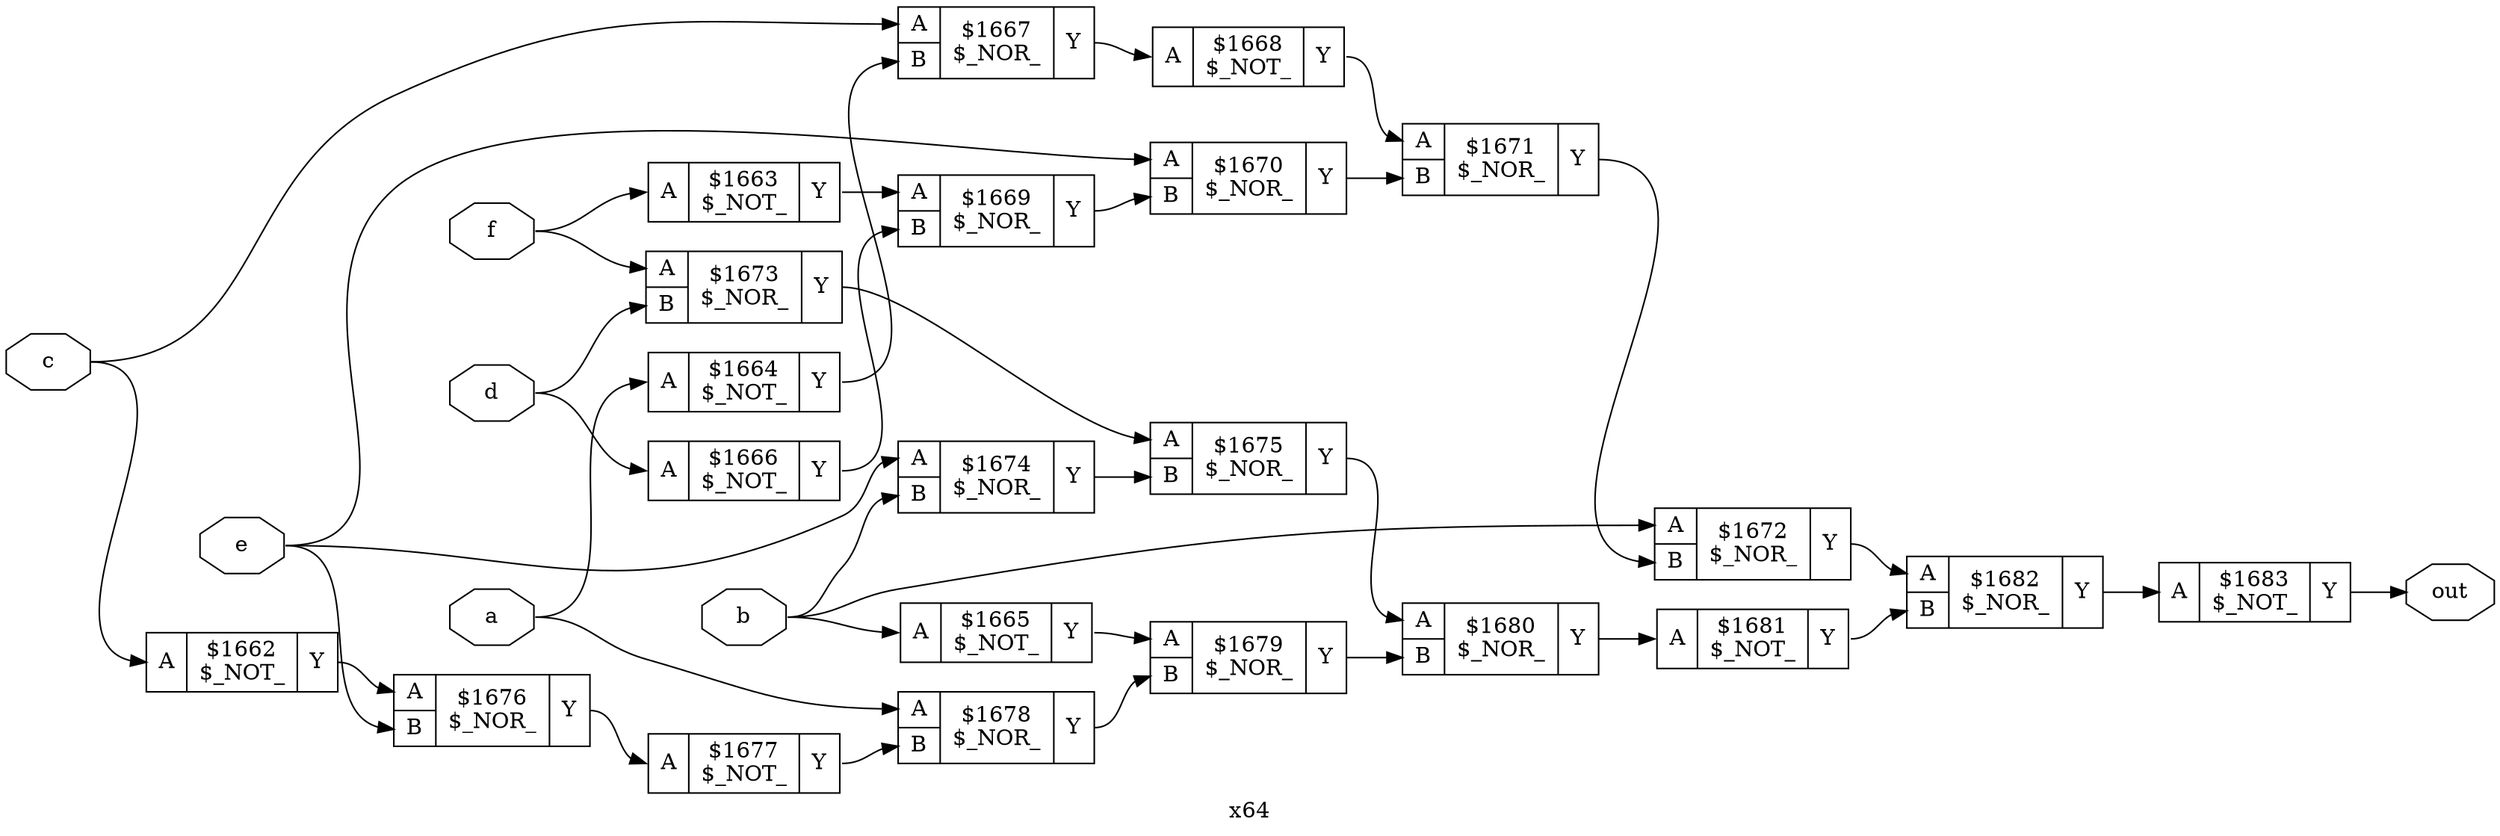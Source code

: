 digraph "x64" {
label="x64";
rankdir="LR";
remincross=true;
n22 [ shape=octagon, label="a", color="black", fontcolor="black" ];
n23 [ shape=octagon, label="b", color="black", fontcolor="black" ];
n24 [ shape=octagon, label="c", color="black", fontcolor="black" ];
n25 [ shape=octagon, label="d", color="black", fontcolor="black" ];
n26 [ shape=octagon, label="e", color="black", fontcolor="black" ];
n27 [ shape=octagon, label="f", color="black", fontcolor="black" ];
n28 [ shape=octagon, label="out", color="black", fontcolor="black" ];
c31 [ shape=record, label="{{<p29> A}|$1662\n$_NOT_|{<p30> Y}}" ];
c32 [ shape=record, label="{{<p29> A}|$1663\n$_NOT_|{<p30> Y}}" ];
c33 [ shape=record, label="{{<p29> A}|$1664\n$_NOT_|{<p30> Y}}" ];
c34 [ shape=record, label="{{<p29> A}|$1665\n$_NOT_|{<p30> Y}}" ];
c35 [ shape=record, label="{{<p29> A}|$1666\n$_NOT_|{<p30> Y}}" ];
c37 [ shape=record, label="{{<p29> A|<p36> B}|$1667\n$_NOR_|{<p30> Y}}" ];
c38 [ shape=record, label="{{<p29> A}|$1668\n$_NOT_|{<p30> Y}}" ];
c39 [ shape=record, label="{{<p29> A|<p36> B}|$1669\n$_NOR_|{<p30> Y}}" ];
c40 [ shape=record, label="{{<p29> A|<p36> B}|$1670\n$_NOR_|{<p30> Y}}" ];
c41 [ shape=record, label="{{<p29> A|<p36> B}|$1671\n$_NOR_|{<p30> Y}}" ];
c42 [ shape=record, label="{{<p29> A|<p36> B}|$1672\n$_NOR_|{<p30> Y}}" ];
c43 [ shape=record, label="{{<p29> A|<p36> B}|$1673\n$_NOR_|{<p30> Y}}" ];
c44 [ shape=record, label="{{<p29> A|<p36> B}|$1674\n$_NOR_|{<p30> Y}}" ];
c45 [ shape=record, label="{{<p29> A|<p36> B}|$1675\n$_NOR_|{<p30> Y}}" ];
c46 [ shape=record, label="{{<p29> A|<p36> B}|$1676\n$_NOR_|{<p30> Y}}" ];
c47 [ shape=record, label="{{<p29> A}|$1677\n$_NOT_|{<p30> Y}}" ];
c48 [ shape=record, label="{{<p29> A|<p36> B}|$1678\n$_NOR_|{<p30> Y}}" ];
c49 [ shape=record, label="{{<p29> A|<p36> B}|$1679\n$_NOR_|{<p30> Y}}" ];
c50 [ shape=record, label="{{<p29> A|<p36> B}|$1680\n$_NOR_|{<p30> Y}}" ];
c51 [ shape=record, label="{{<p29> A}|$1681\n$_NOT_|{<p30> Y}}" ];
c52 [ shape=record, label="{{<p29> A|<p36> B}|$1682\n$_NOR_|{<p30> Y}}" ];
c53 [ shape=record, label="{{<p29> A}|$1683\n$_NOT_|{<p30> Y}}" ];
c33:p30:e -> c37:p36:w [color="black", label=""];
c43:p30:e -> c45:p29:w [color="black", label=""];
c44:p30:e -> c45:p36:w [color="black", label=""];
c45:p30:e -> c50:p29:w [color="black", label=""];
c46:p30:e -> c47:p29:w [color="black", label=""];
c47:p30:e -> c48:p36:w [color="black", label=""];
c48:p30:e -> c49:p36:w [color="black", label=""];
c49:p30:e -> c50:p36:w [color="black", label=""];
c50:p30:e -> c51:p29:w [color="black", label=""];
c51:p30:e -> c52:p36:w [color="black", label=""];
c52:p30:e -> c53:p29:w [color="black", label=""];
c34:p30:e -> c49:p29:w [color="black", label=""];
c31:p30:e -> c46:p29:w [color="black", label=""];
c32:p30:e -> c39:p29:w [color="black", label=""];
n22:e -> c33:p29:w [color="black", label=""];
n22:e -> c48:p29:w [color="black", label=""];
n23:e -> c34:p29:w [color="black", label=""];
n23:e -> c42:p29:w [color="black", label=""];
n23:e -> c44:p36:w [color="black", label=""];
n24:e -> c31:p29:w [color="black", label=""];
n24:e -> c37:p29:w [color="black", label=""];
n25:e -> c35:p29:w [color="black", label=""];
n25:e -> c43:p36:w [color="black", label=""];
n26:e -> c40:p29:w [color="black", label=""];
n26:e -> c44:p29:w [color="black", label=""];
n26:e -> c46:p36:w [color="black", label=""];
n27:e -> c32:p29:w [color="black", label=""];
n27:e -> c43:p29:w [color="black", label=""];
c53:p30:e -> n28:w [color="black", label=""];
c35:p30:e -> c39:p36:w [color="black", label=""];
c37:p30:e -> c38:p29:w [color="black", label=""];
c38:p30:e -> c41:p29:w [color="black", label=""];
c39:p30:e -> c40:p36:w [color="black", label=""];
c40:p30:e -> c41:p36:w [color="black", label=""];
c41:p30:e -> c42:p36:w [color="black", label=""];
c42:p30:e -> c52:p29:w [color="black", label=""];
}
